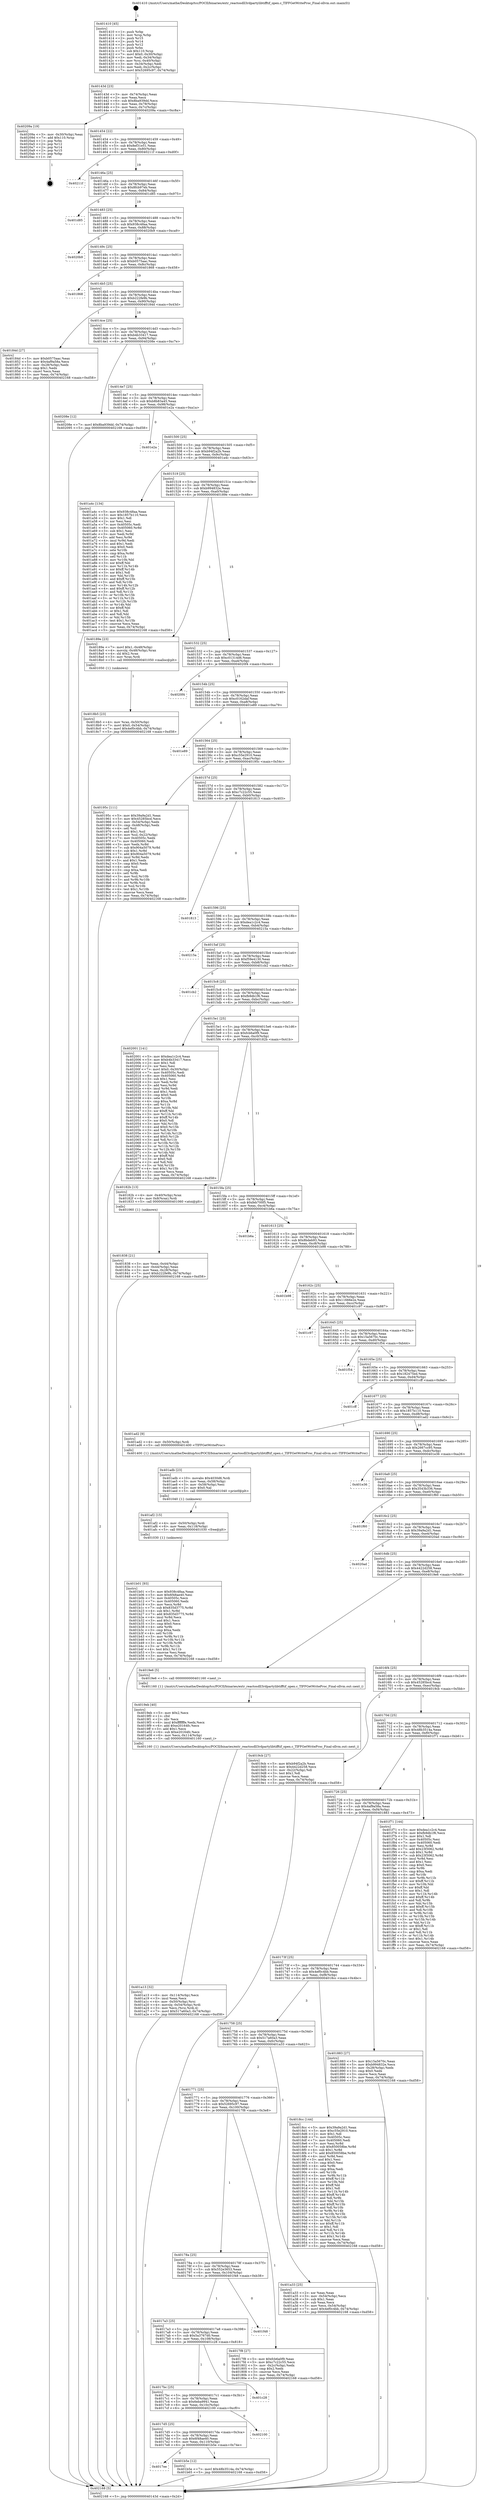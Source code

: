 digraph "0x401410" {
  label = "0x401410 (/mnt/c/Users/mathe/Desktop/tcc/POCII/binaries/extr_reactosdll3rdpartylibtifftif_open.c_TIFFGetWriteProc_Final-ollvm.out::main(0))"
  labelloc = "t"
  node[shape=record]

  Entry [label="",width=0.3,height=0.3,shape=circle,fillcolor=black,style=filled]
  "0x40143d" [label="{
     0x40143d [23]\l
     | [instrs]\l
     &nbsp;&nbsp;0x40143d \<+3\>: mov -0x74(%rbp),%eax\l
     &nbsp;&nbsp;0x401440 \<+2\>: mov %eax,%ecx\l
     &nbsp;&nbsp;0x401442 \<+6\>: sub $0x8ba939dd,%ecx\l
     &nbsp;&nbsp;0x401448 \<+3\>: mov %eax,-0x78(%rbp)\l
     &nbsp;&nbsp;0x40144b \<+3\>: mov %ecx,-0x7c(%rbp)\l
     &nbsp;&nbsp;0x40144e \<+6\>: je 000000000040209a \<main+0xc8a\>\l
  }"]
  "0x40209a" [label="{
     0x40209a [19]\l
     | [instrs]\l
     &nbsp;&nbsp;0x40209a \<+3\>: mov -0x30(%rbp),%eax\l
     &nbsp;&nbsp;0x40209d \<+7\>: add $0x110,%rsp\l
     &nbsp;&nbsp;0x4020a4 \<+1\>: pop %rbx\l
     &nbsp;&nbsp;0x4020a5 \<+2\>: pop %r12\l
     &nbsp;&nbsp;0x4020a7 \<+2\>: pop %r14\l
     &nbsp;&nbsp;0x4020a9 \<+2\>: pop %r15\l
     &nbsp;&nbsp;0x4020ab \<+1\>: pop %rbp\l
     &nbsp;&nbsp;0x4020ac \<+1\>: ret\l
  }"]
  "0x401454" [label="{
     0x401454 [22]\l
     | [instrs]\l
     &nbsp;&nbsp;0x401454 \<+5\>: jmp 0000000000401459 \<main+0x49\>\l
     &nbsp;&nbsp;0x401459 \<+3\>: mov -0x78(%rbp),%eax\l
     &nbsp;&nbsp;0x40145c \<+5\>: sub $0x8ef31e51,%eax\l
     &nbsp;&nbsp;0x401461 \<+3\>: mov %eax,-0x80(%rbp)\l
     &nbsp;&nbsp;0x401464 \<+6\>: je 000000000040211f \<main+0xd0f\>\l
  }"]
  Exit [label="",width=0.3,height=0.3,shape=circle,fillcolor=black,style=filled,peripheries=2]
  "0x40211f" [label="{
     0x40211f\l
  }", style=dashed]
  "0x40146a" [label="{
     0x40146a [25]\l
     | [instrs]\l
     &nbsp;&nbsp;0x40146a \<+5\>: jmp 000000000040146f \<main+0x5f\>\l
     &nbsp;&nbsp;0x40146f \<+3\>: mov -0x78(%rbp),%eax\l
     &nbsp;&nbsp;0x401472 \<+5\>: sub $0x8fcb97eb,%eax\l
     &nbsp;&nbsp;0x401477 \<+6\>: mov %eax,-0x84(%rbp)\l
     &nbsp;&nbsp;0x40147d \<+6\>: je 0000000000401d85 \<main+0x975\>\l
  }"]
  "0x4017ee" [label="{
     0x4017ee\l
  }", style=dashed]
  "0x401d85" [label="{
     0x401d85\l
  }", style=dashed]
  "0x401483" [label="{
     0x401483 [25]\l
     | [instrs]\l
     &nbsp;&nbsp;0x401483 \<+5\>: jmp 0000000000401488 \<main+0x78\>\l
     &nbsp;&nbsp;0x401488 \<+3\>: mov -0x78(%rbp),%eax\l
     &nbsp;&nbsp;0x40148b \<+5\>: sub $0x938c48aa,%eax\l
     &nbsp;&nbsp;0x401490 \<+6\>: mov %eax,-0x88(%rbp)\l
     &nbsp;&nbsp;0x401496 \<+6\>: je 00000000004020b9 \<main+0xca9\>\l
  }"]
  "0x401b5e" [label="{
     0x401b5e [12]\l
     | [instrs]\l
     &nbsp;&nbsp;0x401b5e \<+7\>: movl $0x48b3514a,-0x74(%rbp)\l
     &nbsp;&nbsp;0x401b65 \<+5\>: jmp 0000000000402168 \<main+0xd58\>\l
  }"]
  "0x4020b9" [label="{
     0x4020b9\l
  }", style=dashed]
  "0x40149c" [label="{
     0x40149c [25]\l
     | [instrs]\l
     &nbsp;&nbsp;0x40149c \<+5\>: jmp 00000000004014a1 \<main+0x91\>\l
     &nbsp;&nbsp;0x4014a1 \<+3\>: mov -0x78(%rbp),%eax\l
     &nbsp;&nbsp;0x4014a4 \<+5\>: sub $0xb0575aac,%eax\l
     &nbsp;&nbsp;0x4014a9 \<+6\>: mov %eax,-0x8c(%rbp)\l
     &nbsp;&nbsp;0x4014af \<+6\>: je 0000000000401868 \<main+0x458\>\l
  }"]
  "0x4017d5" [label="{
     0x4017d5 [25]\l
     | [instrs]\l
     &nbsp;&nbsp;0x4017d5 \<+5\>: jmp 00000000004017da \<main+0x3ca\>\l
     &nbsp;&nbsp;0x4017da \<+3\>: mov -0x78(%rbp),%eax\l
     &nbsp;&nbsp;0x4017dd \<+5\>: sub $0x6f48ae40,%eax\l
     &nbsp;&nbsp;0x4017e2 \<+6\>: mov %eax,-0x110(%rbp)\l
     &nbsp;&nbsp;0x4017e8 \<+6\>: je 0000000000401b5e \<main+0x74e\>\l
  }"]
  "0x401868" [label="{
     0x401868\l
  }", style=dashed]
  "0x4014b5" [label="{
     0x4014b5 [25]\l
     | [instrs]\l
     &nbsp;&nbsp;0x4014b5 \<+5\>: jmp 00000000004014ba \<main+0xaa\>\l
     &nbsp;&nbsp;0x4014ba \<+3\>: mov -0x78(%rbp),%eax\l
     &nbsp;&nbsp;0x4014bd \<+5\>: sub $0xb222fe9b,%eax\l
     &nbsp;&nbsp;0x4014c2 \<+6\>: mov %eax,-0x90(%rbp)\l
     &nbsp;&nbsp;0x4014c8 \<+6\>: je 000000000040184d \<main+0x43d\>\l
  }"]
  "0x402100" [label="{
     0x402100\l
  }", style=dashed]
  "0x40184d" [label="{
     0x40184d [27]\l
     | [instrs]\l
     &nbsp;&nbsp;0x40184d \<+5\>: mov $0xb0575aac,%eax\l
     &nbsp;&nbsp;0x401852 \<+5\>: mov $0x4af9a58a,%ecx\l
     &nbsp;&nbsp;0x401857 \<+3\>: mov -0x28(%rbp),%edx\l
     &nbsp;&nbsp;0x40185a \<+3\>: cmp $0x1,%edx\l
     &nbsp;&nbsp;0x40185d \<+3\>: cmovl %ecx,%eax\l
     &nbsp;&nbsp;0x401860 \<+3\>: mov %eax,-0x74(%rbp)\l
     &nbsp;&nbsp;0x401863 \<+5\>: jmp 0000000000402168 \<main+0xd58\>\l
  }"]
  "0x4014ce" [label="{
     0x4014ce [25]\l
     | [instrs]\l
     &nbsp;&nbsp;0x4014ce \<+5\>: jmp 00000000004014d3 \<main+0xc3\>\l
     &nbsp;&nbsp;0x4014d3 \<+3\>: mov -0x78(%rbp),%eax\l
     &nbsp;&nbsp;0x4014d6 \<+5\>: sub $0xb4b33417,%eax\l
     &nbsp;&nbsp;0x4014db \<+6\>: mov %eax,-0x94(%rbp)\l
     &nbsp;&nbsp;0x4014e1 \<+6\>: je 000000000040208e \<main+0xc7e\>\l
  }"]
  "0x4017bc" [label="{
     0x4017bc [25]\l
     | [instrs]\l
     &nbsp;&nbsp;0x4017bc \<+5\>: jmp 00000000004017c1 \<main+0x3b1\>\l
     &nbsp;&nbsp;0x4017c1 \<+3\>: mov -0x78(%rbp),%eax\l
     &nbsp;&nbsp;0x4017c4 \<+5\>: sub $0x6eba9941,%eax\l
     &nbsp;&nbsp;0x4017c9 \<+6\>: mov %eax,-0x10c(%rbp)\l
     &nbsp;&nbsp;0x4017cf \<+6\>: je 0000000000402100 \<main+0xcf0\>\l
  }"]
  "0x40208e" [label="{
     0x40208e [12]\l
     | [instrs]\l
     &nbsp;&nbsp;0x40208e \<+7\>: movl $0x8ba939dd,-0x74(%rbp)\l
     &nbsp;&nbsp;0x402095 \<+5\>: jmp 0000000000402168 \<main+0xd58\>\l
  }"]
  "0x4014e7" [label="{
     0x4014e7 [25]\l
     | [instrs]\l
     &nbsp;&nbsp;0x4014e7 \<+5\>: jmp 00000000004014ec \<main+0xdc\>\l
     &nbsp;&nbsp;0x4014ec \<+3\>: mov -0x78(%rbp),%eax\l
     &nbsp;&nbsp;0x4014ef \<+5\>: sub $0xb8b83a45,%eax\l
     &nbsp;&nbsp;0x4014f4 \<+6\>: mov %eax,-0x98(%rbp)\l
     &nbsp;&nbsp;0x4014fa \<+6\>: je 0000000000401e2a \<main+0xa1a\>\l
  }"]
  "0x401c28" [label="{
     0x401c28\l
  }", style=dashed]
  "0x401e2a" [label="{
     0x401e2a\l
  }", style=dashed]
  "0x401500" [label="{
     0x401500 [25]\l
     | [instrs]\l
     &nbsp;&nbsp;0x401500 \<+5\>: jmp 0000000000401505 \<main+0xf5\>\l
     &nbsp;&nbsp;0x401505 \<+3\>: mov -0x78(%rbp),%eax\l
     &nbsp;&nbsp;0x401508 \<+5\>: sub $0xb94f2a2b,%eax\l
     &nbsp;&nbsp;0x40150d \<+6\>: mov %eax,-0x9c(%rbp)\l
     &nbsp;&nbsp;0x401513 \<+6\>: je 0000000000401a4c \<main+0x63c\>\l
  }"]
  "0x4017a3" [label="{
     0x4017a3 [25]\l
     | [instrs]\l
     &nbsp;&nbsp;0x4017a3 \<+5\>: jmp 00000000004017a8 \<main+0x398\>\l
     &nbsp;&nbsp;0x4017a8 \<+3\>: mov -0x78(%rbp),%eax\l
     &nbsp;&nbsp;0x4017ab \<+5\>: sub $0x5a3767d0,%eax\l
     &nbsp;&nbsp;0x4017b0 \<+6\>: mov %eax,-0x108(%rbp)\l
     &nbsp;&nbsp;0x4017b6 \<+6\>: je 0000000000401c28 \<main+0x818\>\l
  }"]
  "0x401a4c" [label="{
     0x401a4c [134]\l
     | [instrs]\l
     &nbsp;&nbsp;0x401a4c \<+5\>: mov $0x938c48aa,%eax\l
     &nbsp;&nbsp;0x401a51 \<+5\>: mov $0x1857b110,%ecx\l
     &nbsp;&nbsp;0x401a56 \<+2\>: mov $0x1,%dl\l
     &nbsp;&nbsp;0x401a58 \<+2\>: xor %esi,%esi\l
     &nbsp;&nbsp;0x401a5a \<+7\>: mov 0x40505c,%edi\l
     &nbsp;&nbsp;0x401a61 \<+8\>: mov 0x405060,%r8d\l
     &nbsp;&nbsp;0x401a69 \<+3\>: sub $0x1,%esi\l
     &nbsp;&nbsp;0x401a6c \<+3\>: mov %edi,%r9d\l
     &nbsp;&nbsp;0x401a6f \<+3\>: add %esi,%r9d\l
     &nbsp;&nbsp;0x401a72 \<+4\>: imul %r9d,%edi\l
     &nbsp;&nbsp;0x401a76 \<+3\>: and $0x1,%edi\l
     &nbsp;&nbsp;0x401a79 \<+3\>: cmp $0x0,%edi\l
     &nbsp;&nbsp;0x401a7c \<+4\>: sete %r10b\l
     &nbsp;&nbsp;0x401a80 \<+4\>: cmp $0xa,%r8d\l
     &nbsp;&nbsp;0x401a84 \<+4\>: setl %r11b\l
     &nbsp;&nbsp;0x401a88 \<+3\>: mov %r10b,%bl\l
     &nbsp;&nbsp;0x401a8b \<+3\>: xor $0xff,%bl\l
     &nbsp;&nbsp;0x401a8e \<+3\>: mov %r11b,%r14b\l
     &nbsp;&nbsp;0x401a91 \<+4\>: xor $0xff,%r14b\l
     &nbsp;&nbsp;0x401a95 \<+3\>: xor $0x1,%dl\l
     &nbsp;&nbsp;0x401a98 \<+3\>: mov %bl,%r15b\l
     &nbsp;&nbsp;0x401a9b \<+4\>: and $0xff,%r15b\l
     &nbsp;&nbsp;0x401a9f \<+3\>: and %dl,%r10b\l
     &nbsp;&nbsp;0x401aa2 \<+3\>: mov %r14b,%r12b\l
     &nbsp;&nbsp;0x401aa5 \<+4\>: and $0xff,%r12b\l
     &nbsp;&nbsp;0x401aa9 \<+3\>: and %dl,%r11b\l
     &nbsp;&nbsp;0x401aac \<+3\>: or %r10b,%r15b\l
     &nbsp;&nbsp;0x401aaf \<+3\>: or %r11b,%r12b\l
     &nbsp;&nbsp;0x401ab2 \<+3\>: xor %r12b,%r15b\l
     &nbsp;&nbsp;0x401ab5 \<+3\>: or %r14b,%bl\l
     &nbsp;&nbsp;0x401ab8 \<+3\>: xor $0xff,%bl\l
     &nbsp;&nbsp;0x401abb \<+3\>: or $0x1,%dl\l
     &nbsp;&nbsp;0x401abe \<+2\>: and %dl,%bl\l
     &nbsp;&nbsp;0x401ac0 \<+3\>: or %bl,%r15b\l
     &nbsp;&nbsp;0x401ac3 \<+4\>: test $0x1,%r15b\l
     &nbsp;&nbsp;0x401ac7 \<+3\>: cmovne %ecx,%eax\l
     &nbsp;&nbsp;0x401aca \<+3\>: mov %eax,-0x74(%rbp)\l
     &nbsp;&nbsp;0x401acd \<+5\>: jmp 0000000000402168 \<main+0xd58\>\l
  }"]
  "0x401519" [label="{
     0x401519 [25]\l
     | [instrs]\l
     &nbsp;&nbsp;0x401519 \<+5\>: jmp 000000000040151e \<main+0x10e\>\l
     &nbsp;&nbsp;0x40151e \<+3\>: mov -0x78(%rbp),%eax\l
     &nbsp;&nbsp;0x401521 \<+5\>: sub $0xb994832e,%eax\l
     &nbsp;&nbsp;0x401526 \<+6\>: mov %eax,-0xa0(%rbp)\l
     &nbsp;&nbsp;0x40152c \<+6\>: je 000000000040189e \<main+0x48e\>\l
  }"]
  "0x401f48" [label="{
     0x401f48\l
  }", style=dashed]
  "0x40189e" [label="{
     0x40189e [23]\l
     | [instrs]\l
     &nbsp;&nbsp;0x40189e \<+7\>: movl $0x1,-0x48(%rbp)\l
     &nbsp;&nbsp;0x4018a5 \<+4\>: movslq -0x48(%rbp),%rax\l
     &nbsp;&nbsp;0x4018a9 \<+4\>: shl $0x2,%rax\l
     &nbsp;&nbsp;0x4018ad \<+3\>: mov %rax,%rdi\l
     &nbsp;&nbsp;0x4018b0 \<+5\>: call 0000000000401050 \<malloc@plt\>\l
     | [calls]\l
     &nbsp;&nbsp;0x401050 \{1\} (unknown)\l
  }"]
  "0x401532" [label="{
     0x401532 [25]\l
     | [instrs]\l
     &nbsp;&nbsp;0x401532 \<+5\>: jmp 0000000000401537 \<main+0x127\>\l
     &nbsp;&nbsp;0x401537 \<+3\>: mov -0x78(%rbp),%eax\l
     &nbsp;&nbsp;0x40153a \<+5\>: sub $0xc01314d6,%eax\l
     &nbsp;&nbsp;0x40153f \<+6\>: mov %eax,-0xa4(%rbp)\l
     &nbsp;&nbsp;0x401545 \<+6\>: je 00000000004020f4 \<main+0xce4\>\l
  }"]
  "0x401b01" [label="{
     0x401b01 [93]\l
     | [instrs]\l
     &nbsp;&nbsp;0x401b01 \<+5\>: mov $0x938c48aa,%eax\l
     &nbsp;&nbsp;0x401b06 \<+5\>: mov $0x6f48ae40,%esi\l
     &nbsp;&nbsp;0x401b0b \<+7\>: mov 0x40505c,%ecx\l
     &nbsp;&nbsp;0x401b12 \<+7\>: mov 0x405060,%edx\l
     &nbsp;&nbsp;0x401b19 \<+3\>: mov %ecx,%r8d\l
     &nbsp;&nbsp;0x401b1c \<+7\>: sub $0x835d3775,%r8d\l
     &nbsp;&nbsp;0x401b23 \<+4\>: sub $0x1,%r8d\l
     &nbsp;&nbsp;0x401b27 \<+7\>: add $0x835d3775,%r8d\l
     &nbsp;&nbsp;0x401b2e \<+4\>: imul %r8d,%ecx\l
     &nbsp;&nbsp;0x401b32 \<+3\>: and $0x1,%ecx\l
     &nbsp;&nbsp;0x401b35 \<+3\>: cmp $0x0,%ecx\l
     &nbsp;&nbsp;0x401b38 \<+4\>: sete %r9b\l
     &nbsp;&nbsp;0x401b3c \<+3\>: cmp $0xa,%edx\l
     &nbsp;&nbsp;0x401b3f \<+4\>: setl %r10b\l
     &nbsp;&nbsp;0x401b43 \<+3\>: mov %r9b,%r11b\l
     &nbsp;&nbsp;0x401b46 \<+3\>: and %r10b,%r11b\l
     &nbsp;&nbsp;0x401b49 \<+3\>: xor %r10b,%r9b\l
     &nbsp;&nbsp;0x401b4c \<+3\>: or %r9b,%r11b\l
     &nbsp;&nbsp;0x401b4f \<+4\>: test $0x1,%r11b\l
     &nbsp;&nbsp;0x401b53 \<+3\>: cmovne %esi,%eax\l
     &nbsp;&nbsp;0x401b56 \<+3\>: mov %eax,-0x74(%rbp)\l
     &nbsp;&nbsp;0x401b59 \<+5\>: jmp 0000000000402168 \<main+0xd58\>\l
  }"]
  "0x4020f4" [label="{
     0x4020f4\l
  }", style=dashed]
  "0x40154b" [label="{
     0x40154b [25]\l
     | [instrs]\l
     &nbsp;&nbsp;0x40154b \<+5\>: jmp 0000000000401550 \<main+0x140\>\l
     &nbsp;&nbsp;0x401550 \<+3\>: mov -0x78(%rbp),%eax\l
     &nbsp;&nbsp;0x401553 \<+5\>: sub $0xc0162daf,%eax\l
     &nbsp;&nbsp;0x401558 \<+6\>: mov %eax,-0xa8(%rbp)\l
     &nbsp;&nbsp;0x40155e \<+6\>: je 0000000000401e89 \<main+0xa79\>\l
  }"]
  "0x401af2" [label="{
     0x401af2 [15]\l
     | [instrs]\l
     &nbsp;&nbsp;0x401af2 \<+4\>: mov -0x50(%rbp),%rdi\l
     &nbsp;&nbsp;0x401af6 \<+6\>: mov %eax,-0x118(%rbp)\l
     &nbsp;&nbsp;0x401afc \<+5\>: call 0000000000401030 \<free@plt\>\l
     | [calls]\l
     &nbsp;&nbsp;0x401030 \{1\} (unknown)\l
  }"]
  "0x401e89" [label="{
     0x401e89\l
  }", style=dashed]
  "0x401564" [label="{
     0x401564 [25]\l
     | [instrs]\l
     &nbsp;&nbsp;0x401564 \<+5\>: jmp 0000000000401569 \<main+0x159\>\l
     &nbsp;&nbsp;0x401569 \<+3\>: mov -0x78(%rbp),%eax\l
     &nbsp;&nbsp;0x40156c \<+5\>: sub $0xc55e2910,%eax\l
     &nbsp;&nbsp;0x401571 \<+6\>: mov %eax,-0xac(%rbp)\l
     &nbsp;&nbsp;0x401577 \<+6\>: je 000000000040195c \<main+0x54c\>\l
  }"]
  "0x401adb" [label="{
     0x401adb [23]\l
     | [instrs]\l
     &nbsp;&nbsp;0x401adb \<+10\>: movabs $0x4030d6,%rdi\l
     &nbsp;&nbsp;0x401ae5 \<+3\>: mov %eax,-0x58(%rbp)\l
     &nbsp;&nbsp;0x401ae8 \<+3\>: mov -0x58(%rbp),%esi\l
     &nbsp;&nbsp;0x401aeb \<+2\>: mov $0x0,%al\l
     &nbsp;&nbsp;0x401aed \<+5\>: call 0000000000401040 \<printf@plt\>\l
     | [calls]\l
     &nbsp;&nbsp;0x401040 \{1\} (unknown)\l
  }"]
  "0x40195c" [label="{
     0x40195c [111]\l
     | [instrs]\l
     &nbsp;&nbsp;0x40195c \<+5\>: mov $0x39a9a2d1,%eax\l
     &nbsp;&nbsp;0x401961 \<+5\>: mov $0x45285bcd,%ecx\l
     &nbsp;&nbsp;0x401966 \<+3\>: mov -0x54(%rbp),%edx\l
     &nbsp;&nbsp;0x401969 \<+3\>: cmp -0x48(%rbp),%edx\l
     &nbsp;&nbsp;0x40196c \<+4\>: setl %sil\l
     &nbsp;&nbsp;0x401970 \<+4\>: and $0x1,%sil\l
     &nbsp;&nbsp;0x401974 \<+4\>: mov %sil,-0x22(%rbp)\l
     &nbsp;&nbsp;0x401978 \<+7\>: mov 0x40505c,%edx\l
     &nbsp;&nbsp;0x40197f \<+7\>: mov 0x405060,%edi\l
     &nbsp;&nbsp;0x401986 \<+3\>: mov %edx,%r8d\l
     &nbsp;&nbsp;0x401989 \<+7\>: sub $0x904a5079,%r8d\l
     &nbsp;&nbsp;0x401990 \<+4\>: sub $0x1,%r8d\l
     &nbsp;&nbsp;0x401994 \<+7\>: add $0x904a5079,%r8d\l
     &nbsp;&nbsp;0x40199b \<+4\>: imul %r8d,%edx\l
     &nbsp;&nbsp;0x40199f \<+3\>: and $0x1,%edx\l
     &nbsp;&nbsp;0x4019a2 \<+3\>: cmp $0x0,%edx\l
     &nbsp;&nbsp;0x4019a5 \<+4\>: sete %sil\l
     &nbsp;&nbsp;0x4019a9 \<+3\>: cmp $0xa,%edi\l
     &nbsp;&nbsp;0x4019ac \<+4\>: setl %r9b\l
     &nbsp;&nbsp;0x4019b0 \<+3\>: mov %sil,%r10b\l
     &nbsp;&nbsp;0x4019b3 \<+3\>: and %r9b,%r10b\l
     &nbsp;&nbsp;0x4019b6 \<+3\>: xor %r9b,%sil\l
     &nbsp;&nbsp;0x4019b9 \<+3\>: or %sil,%r10b\l
     &nbsp;&nbsp;0x4019bc \<+4\>: test $0x1,%r10b\l
     &nbsp;&nbsp;0x4019c0 \<+3\>: cmovne %ecx,%eax\l
     &nbsp;&nbsp;0x4019c3 \<+3\>: mov %eax,-0x74(%rbp)\l
     &nbsp;&nbsp;0x4019c6 \<+5\>: jmp 0000000000402168 \<main+0xd58\>\l
  }"]
  "0x40157d" [label="{
     0x40157d [25]\l
     | [instrs]\l
     &nbsp;&nbsp;0x40157d \<+5\>: jmp 0000000000401582 \<main+0x172\>\l
     &nbsp;&nbsp;0x401582 \<+3\>: mov -0x78(%rbp),%eax\l
     &nbsp;&nbsp;0x401585 \<+5\>: sub $0xc7c22c55,%eax\l
     &nbsp;&nbsp;0x40158a \<+6\>: mov %eax,-0xb0(%rbp)\l
     &nbsp;&nbsp;0x401590 \<+6\>: je 0000000000401813 \<main+0x403\>\l
  }"]
  "0x401a13" [label="{
     0x401a13 [32]\l
     | [instrs]\l
     &nbsp;&nbsp;0x401a13 \<+6\>: mov -0x114(%rbp),%ecx\l
     &nbsp;&nbsp;0x401a19 \<+3\>: imul %eax,%ecx\l
     &nbsp;&nbsp;0x401a1c \<+4\>: mov -0x50(%rbp),%rsi\l
     &nbsp;&nbsp;0x401a20 \<+4\>: movslq -0x54(%rbp),%rdi\l
     &nbsp;&nbsp;0x401a24 \<+3\>: mov %ecx,(%rsi,%rdi,4)\l
     &nbsp;&nbsp;0x401a27 \<+7\>: movl $0x517a60a3,-0x74(%rbp)\l
     &nbsp;&nbsp;0x401a2e \<+5\>: jmp 0000000000402168 \<main+0xd58\>\l
  }"]
  "0x401813" [label="{
     0x401813\l
  }", style=dashed]
  "0x401596" [label="{
     0x401596 [25]\l
     | [instrs]\l
     &nbsp;&nbsp;0x401596 \<+5\>: jmp 000000000040159b \<main+0x18b\>\l
     &nbsp;&nbsp;0x40159b \<+3\>: mov -0x78(%rbp),%eax\l
     &nbsp;&nbsp;0x40159e \<+5\>: sub $0xdea1c2c4,%eax\l
     &nbsp;&nbsp;0x4015a3 \<+6\>: mov %eax,-0xb4(%rbp)\l
     &nbsp;&nbsp;0x4015a9 \<+6\>: je 000000000040215a \<main+0xd4a\>\l
  }"]
  "0x4019eb" [label="{
     0x4019eb [40]\l
     | [instrs]\l
     &nbsp;&nbsp;0x4019eb \<+5\>: mov $0x2,%ecx\l
     &nbsp;&nbsp;0x4019f0 \<+1\>: cltd\l
     &nbsp;&nbsp;0x4019f1 \<+2\>: idiv %ecx\l
     &nbsp;&nbsp;0x4019f3 \<+6\>: imul $0xfffffffe,%edx,%ecx\l
     &nbsp;&nbsp;0x4019f9 \<+6\>: add $0xe20164fc,%ecx\l
     &nbsp;&nbsp;0x4019ff \<+3\>: add $0x1,%ecx\l
     &nbsp;&nbsp;0x401a02 \<+6\>: sub $0xe20164fc,%ecx\l
     &nbsp;&nbsp;0x401a08 \<+6\>: mov %ecx,-0x114(%rbp)\l
     &nbsp;&nbsp;0x401a0e \<+5\>: call 0000000000401160 \<next_i\>\l
     | [calls]\l
     &nbsp;&nbsp;0x401160 \{1\} (/mnt/c/Users/mathe/Desktop/tcc/POCII/binaries/extr_reactosdll3rdpartylibtifftif_open.c_TIFFGetWriteProc_Final-ollvm.out::next_i)\l
  }"]
  "0x40215a" [label="{
     0x40215a\l
  }", style=dashed]
  "0x4015af" [label="{
     0x4015af [25]\l
     | [instrs]\l
     &nbsp;&nbsp;0x4015af \<+5\>: jmp 00000000004015b4 \<main+0x1a4\>\l
     &nbsp;&nbsp;0x4015b4 \<+3\>: mov -0x78(%rbp),%eax\l
     &nbsp;&nbsp;0x4015b7 \<+5\>: sub $0xf59e4130,%eax\l
     &nbsp;&nbsp;0x4015bc \<+6\>: mov %eax,-0xb8(%rbp)\l
     &nbsp;&nbsp;0x4015c2 \<+6\>: je 0000000000401cb2 \<main+0x8a2\>\l
  }"]
  "0x4018b5" [label="{
     0x4018b5 [23]\l
     | [instrs]\l
     &nbsp;&nbsp;0x4018b5 \<+4\>: mov %rax,-0x50(%rbp)\l
     &nbsp;&nbsp;0x4018b9 \<+7\>: movl $0x0,-0x54(%rbp)\l
     &nbsp;&nbsp;0x4018c0 \<+7\>: movl $0x4ef0c4bb,-0x74(%rbp)\l
     &nbsp;&nbsp;0x4018c7 \<+5\>: jmp 0000000000402168 \<main+0xd58\>\l
  }"]
  "0x401cb2" [label="{
     0x401cb2\l
  }", style=dashed]
  "0x4015c8" [label="{
     0x4015c8 [25]\l
     | [instrs]\l
     &nbsp;&nbsp;0x4015c8 \<+5\>: jmp 00000000004015cd \<main+0x1bd\>\l
     &nbsp;&nbsp;0x4015cd \<+3\>: mov -0x78(%rbp),%eax\l
     &nbsp;&nbsp;0x4015d0 \<+5\>: sub $0xfb9db1f6,%eax\l
     &nbsp;&nbsp;0x4015d5 \<+6\>: mov %eax,-0xbc(%rbp)\l
     &nbsp;&nbsp;0x4015db \<+6\>: je 0000000000402001 \<main+0xbf1\>\l
  }"]
  "0x401838" [label="{
     0x401838 [21]\l
     | [instrs]\l
     &nbsp;&nbsp;0x401838 \<+3\>: mov %eax,-0x44(%rbp)\l
     &nbsp;&nbsp;0x40183b \<+3\>: mov -0x44(%rbp),%eax\l
     &nbsp;&nbsp;0x40183e \<+3\>: mov %eax,-0x28(%rbp)\l
     &nbsp;&nbsp;0x401841 \<+7\>: movl $0xb222fe9b,-0x74(%rbp)\l
     &nbsp;&nbsp;0x401848 \<+5\>: jmp 0000000000402168 \<main+0xd58\>\l
  }"]
  "0x402001" [label="{
     0x402001 [141]\l
     | [instrs]\l
     &nbsp;&nbsp;0x402001 \<+5\>: mov $0xdea1c2c4,%eax\l
     &nbsp;&nbsp;0x402006 \<+5\>: mov $0xb4b33417,%ecx\l
     &nbsp;&nbsp;0x40200b \<+2\>: mov $0x1,%dl\l
     &nbsp;&nbsp;0x40200d \<+2\>: xor %esi,%esi\l
     &nbsp;&nbsp;0x40200f \<+7\>: movl $0x0,-0x30(%rbp)\l
     &nbsp;&nbsp;0x402016 \<+7\>: mov 0x40505c,%edi\l
     &nbsp;&nbsp;0x40201d \<+8\>: mov 0x405060,%r8d\l
     &nbsp;&nbsp;0x402025 \<+3\>: sub $0x1,%esi\l
     &nbsp;&nbsp;0x402028 \<+3\>: mov %edi,%r9d\l
     &nbsp;&nbsp;0x40202b \<+3\>: add %esi,%r9d\l
     &nbsp;&nbsp;0x40202e \<+4\>: imul %r9d,%edi\l
     &nbsp;&nbsp;0x402032 \<+3\>: and $0x1,%edi\l
     &nbsp;&nbsp;0x402035 \<+3\>: cmp $0x0,%edi\l
     &nbsp;&nbsp;0x402038 \<+4\>: sete %r10b\l
     &nbsp;&nbsp;0x40203c \<+4\>: cmp $0xa,%r8d\l
     &nbsp;&nbsp;0x402040 \<+4\>: setl %r11b\l
     &nbsp;&nbsp;0x402044 \<+3\>: mov %r10b,%bl\l
     &nbsp;&nbsp;0x402047 \<+3\>: xor $0xff,%bl\l
     &nbsp;&nbsp;0x40204a \<+3\>: mov %r11b,%r14b\l
     &nbsp;&nbsp;0x40204d \<+4\>: xor $0xff,%r14b\l
     &nbsp;&nbsp;0x402051 \<+3\>: xor $0x0,%dl\l
     &nbsp;&nbsp;0x402054 \<+3\>: mov %bl,%r15b\l
     &nbsp;&nbsp;0x402057 \<+4\>: and $0x0,%r15b\l
     &nbsp;&nbsp;0x40205b \<+3\>: and %dl,%r10b\l
     &nbsp;&nbsp;0x40205e \<+3\>: mov %r14b,%r12b\l
     &nbsp;&nbsp;0x402061 \<+4\>: and $0x0,%r12b\l
     &nbsp;&nbsp;0x402065 \<+3\>: and %dl,%r11b\l
     &nbsp;&nbsp;0x402068 \<+3\>: or %r10b,%r15b\l
     &nbsp;&nbsp;0x40206b \<+3\>: or %r11b,%r12b\l
     &nbsp;&nbsp;0x40206e \<+3\>: xor %r12b,%r15b\l
     &nbsp;&nbsp;0x402071 \<+3\>: or %r14b,%bl\l
     &nbsp;&nbsp;0x402074 \<+3\>: xor $0xff,%bl\l
     &nbsp;&nbsp;0x402077 \<+3\>: or $0x0,%dl\l
     &nbsp;&nbsp;0x40207a \<+2\>: and %dl,%bl\l
     &nbsp;&nbsp;0x40207c \<+3\>: or %bl,%r15b\l
     &nbsp;&nbsp;0x40207f \<+4\>: test $0x1,%r15b\l
     &nbsp;&nbsp;0x402083 \<+3\>: cmovne %ecx,%eax\l
     &nbsp;&nbsp;0x402086 \<+3\>: mov %eax,-0x74(%rbp)\l
     &nbsp;&nbsp;0x402089 \<+5\>: jmp 0000000000402168 \<main+0xd58\>\l
  }"]
  "0x4015e1" [label="{
     0x4015e1 [25]\l
     | [instrs]\l
     &nbsp;&nbsp;0x4015e1 \<+5\>: jmp 00000000004015e6 \<main+0x1d6\>\l
     &nbsp;&nbsp;0x4015e6 \<+3\>: mov -0x78(%rbp),%eax\l
     &nbsp;&nbsp;0x4015e9 \<+5\>: sub $0xfcb6a0f9,%eax\l
     &nbsp;&nbsp;0x4015ee \<+6\>: mov %eax,-0xc0(%rbp)\l
     &nbsp;&nbsp;0x4015f4 \<+6\>: je 000000000040182b \<main+0x41b\>\l
  }"]
  "0x401410" [label="{
     0x401410 [45]\l
     | [instrs]\l
     &nbsp;&nbsp;0x401410 \<+1\>: push %rbp\l
     &nbsp;&nbsp;0x401411 \<+3\>: mov %rsp,%rbp\l
     &nbsp;&nbsp;0x401414 \<+2\>: push %r15\l
     &nbsp;&nbsp;0x401416 \<+2\>: push %r14\l
     &nbsp;&nbsp;0x401418 \<+2\>: push %r12\l
     &nbsp;&nbsp;0x40141a \<+1\>: push %rbx\l
     &nbsp;&nbsp;0x40141b \<+7\>: sub $0x110,%rsp\l
     &nbsp;&nbsp;0x401422 \<+7\>: movl $0x0,-0x30(%rbp)\l
     &nbsp;&nbsp;0x401429 \<+3\>: mov %edi,-0x34(%rbp)\l
     &nbsp;&nbsp;0x40142c \<+4\>: mov %rsi,-0x40(%rbp)\l
     &nbsp;&nbsp;0x401430 \<+3\>: mov -0x34(%rbp),%edi\l
     &nbsp;&nbsp;0x401433 \<+3\>: mov %edi,-0x2c(%rbp)\l
     &nbsp;&nbsp;0x401436 \<+7\>: movl $0x52695c97,-0x74(%rbp)\l
  }"]
  "0x40182b" [label="{
     0x40182b [13]\l
     | [instrs]\l
     &nbsp;&nbsp;0x40182b \<+4\>: mov -0x40(%rbp),%rax\l
     &nbsp;&nbsp;0x40182f \<+4\>: mov 0x8(%rax),%rdi\l
     &nbsp;&nbsp;0x401833 \<+5\>: call 0000000000401060 \<atoi@plt\>\l
     | [calls]\l
     &nbsp;&nbsp;0x401060 \{1\} (unknown)\l
  }"]
  "0x4015fa" [label="{
     0x4015fa [25]\l
     | [instrs]\l
     &nbsp;&nbsp;0x4015fa \<+5\>: jmp 00000000004015ff \<main+0x1ef\>\l
     &nbsp;&nbsp;0x4015ff \<+3\>: mov -0x78(%rbp),%eax\l
     &nbsp;&nbsp;0x401602 \<+5\>: sub $0xfeb700f5,%eax\l
     &nbsp;&nbsp;0x401607 \<+6\>: mov %eax,-0xc4(%rbp)\l
     &nbsp;&nbsp;0x40160d \<+6\>: je 0000000000401b6a \<main+0x75a\>\l
  }"]
  "0x402168" [label="{
     0x402168 [5]\l
     | [instrs]\l
     &nbsp;&nbsp;0x402168 \<+5\>: jmp 000000000040143d \<main+0x2d\>\l
  }"]
  "0x401b6a" [label="{
     0x401b6a\l
  }", style=dashed]
  "0x401613" [label="{
     0x401613 [25]\l
     | [instrs]\l
     &nbsp;&nbsp;0x401613 \<+5\>: jmp 0000000000401618 \<main+0x208\>\l
     &nbsp;&nbsp;0x401618 \<+3\>: mov -0x78(%rbp),%eax\l
     &nbsp;&nbsp;0x40161b \<+5\>: sub $0x8bdeb93,%eax\l
     &nbsp;&nbsp;0x401620 \<+6\>: mov %eax,-0xc8(%rbp)\l
     &nbsp;&nbsp;0x401626 \<+6\>: je 0000000000401b98 \<main+0x788\>\l
  }"]
  "0x40178a" [label="{
     0x40178a [25]\l
     | [instrs]\l
     &nbsp;&nbsp;0x40178a \<+5\>: jmp 000000000040178f \<main+0x37f\>\l
     &nbsp;&nbsp;0x40178f \<+3\>: mov -0x78(%rbp),%eax\l
     &nbsp;&nbsp;0x401792 \<+5\>: sub $0x552e3653,%eax\l
     &nbsp;&nbsp;0x401797 \<+6\>: mov %eax,-0x104(%rbp)\l
     &nbsp;&nbsp;0x40179d \<+6\>: je 0000000000401f48 \<main+0xb38\>\l
  }"]
  "0x401b98" [label="{
     0x401b98\l
  }", style=dashed]
  "0x40162c" [label="{
     0x40162c [25]\l
     | [instrs]\l
     &nbsp;&nbsp;0x40162c \<+5\>: jmp 0000000000401631 \<main+0x221\>\l
     &nbsp;&nbsp;0x401631 \<+3\>: mov -0x78(%rbp),%eax\l
     &nbsp;&nbsp;0x401634 \<+5\>: sub $0x11666e2e,%eax\l
     &nbsp;&nbsp;0x401639 \<+6\>: mov %eax,-0xcc(%rbp)\l
     &nbsp;&nbsp;0x40163f \<+6\>: je 0000000000401c97 \<main+0x887\>\l
  }"]
  "0x4017f8" [label="{
     0x4017f8 [27]\l
     | [instrs]\l
     &nbsp;&nbsp;0x4017f8 \<+5\>: mov $0xfcb6a0f9,%eax\l
     &nbsp;&nbsp;0x4017fd \<+5\>: mov $0xc7c22c55,%ecx\l
     &nbsp;&nbsp;0x401802 \<+3\>: mov -0x2c(%rbp),%edx\l
     &nbsp;&nbsp;0x401805 \<+3\>: cmp $0x2,%edx\l
     &nbsp;&nbsp;0x401808 \<+3\>: cmovne %ecx,%eax\l
     &nbsp;&nbsp;0x40180b \<+3\>: mov %eax,-0x74(%rbp)\l
     &nbsp;&nbsp;0x40180e \<+5\>: jmp 0000000000402168 \<main+0xd58\>\l
  }"]
  "0x401c97" [label="{
     0x401c97\l
  }", style=dashed]
  "0x401645" [label="{
     0x401645 [25]\l
     | [instrs]\l
     &nbsp;&nbsp;0x401645 \<+5\>: jmp 000000000040164a \<main+0x23a\>\l
     &nbsp;&nbsp;0x40164a \<+3\>: mov -0x78(%rbp),%eax\l
     &nbsp;&nbsp;0x40164d \<+5\>: sub $0x15a5670c,%eax\l
     &nbsp;&nbsp;0x401652 \<+6\>: mov %eax,-0xd0(%rbp)\l
     &nbsp;&nbsp;0x401658 \<+6\>: je 0000000000401f54 \<main+0xb44\>\l
  }"]
  "0x401771" [label="{
     0x401771 [25]\l
     | [instrs]\l
     &nbsp;&nbsp;0x401771 \<+5\>: jmp 0000000000401776 \<main+0x366\>\l
     &nbsp;&nbsp;0x401776 \<+3\>: mov -0x78(%rbp),%eax\l
     &nbsp;&nbsp;0x401779 \<+5\>: sub $0x52695c97,%eax\l
     &nbsp;&nbsp;0x40177e \<+6\>: mov %eax,-0x100(%rbp)\l
     &nbsp;&nbsp;0x401784 \<+6\>: je 00000000004017f8 \<main+0x3e8\>\l
  }"]
  "0x401f54" [label="{
     0x401f54\l
  }", style=dashed]
  "0x40165e" [label="{
     0x40165e [25]\l
     | [instrs]\l
     &nbsp;&nbsp;0x40165e \<+5\>: jmp 0000000000401663 \<main+0x253\>\l
     &nbsp;&nbsp;0x401663 \<+3\>: mov -0x78(%rbp),%eax\l
     &nbsp;&nbsp;0x401666 \<+5\>: sub $0x182475ed,%eax\l
     &nbsp;&nbsp;0x40166b \<+6\>: mov %eax,-0xd4(%rbp)\l
     &nbsp;&nbsp;0x401671 \<+6\>: je 0000000000401cff \<main+0x8ef\>\l
  }"]
  "0x401a33" [label="{
     0x401a33 [25]\l
     | [instrs]\l
     &nbsp;&nbsp;0x401a33 \<+2\>: xor %eax,%eax\l
     &nbsp;&nbsp;0x401a35 \<+3\>: mov -0x54(%rbp),%ecx\l
     &nbsp;&nbsp;0x401a38 \<+3\>: sub $0x1,%eax\l
     &nbsp;&nbsp;0x401a3b \<+2\>: sub %eax,%ecx\l
     &nbsp;&nbsp;0x401a3d \<+3\>: mov %ecx,-0x54(%rbp)\l
     &nbsp;&nbsp;0x401a40 \<+7\>: movl $0x4ef0c4bb,-0x74(%rbp)\l
     &nbsp;&nbsp;0x401a47 \<+5\>: jmp 0000000000402168 \<main+0xd58\>\l
  }"]
  "0x401cff" [label="{
     0x401cff\l
  }", style=dashed]
  "0x401677" [label="{
     0x401677 [25]\l
     | [instrs]\l
     &nbsp;&nbsp;0x401677 \<+5\>: jmp 000000000040167c \<main+0x26c\>\l
     &nbsp;&nbsp;0x40167c \<+3\>: mov -0x78(%rbp),%eax\l
     &nbsp;&nbsp;0x40167f \<+5\>: sub $0x1857b110,%eax\l
     &nbsp;&nbsp;0x401684 \<+6\>: mov %eax,-0xd8(%rbp)\l
     &nbsp;&nbsp;0x40168a \<+6\>: je 0000000000401ad2 \<main+0x6c2\>\l
  }"]
  "0x401758" [label="{
     0x401758 [25]\l
     | [instrs]\l
     &nbsp;&nbsp;0x401758 \<+5\>: jmp 000000000040175d \<main+0x34d\>\l
     &nbsp;&nbsp;0x40175d \<+3\>: mov -0x78(%rbp),%eax\l
     &nbsp;&nbsp;0x401760 \<+5\>: sub $0x517a60a3,%eax\l
     &nbsp;&nbsp;0x401765 \<+6\>: mov %eax,-0xfc(%rbp)\l
     &nbsp;&nbsp;0x40176b \<+6\>: je 0000000000401a33 \<main+0x623\>\l
  }"]
  "0x401ad2" [label="{
     0x401ad2 [9]\l
     | [instrs]\l
     &nbsp;&nbsp;0x401ad2 \<+4\>: mov -0x50(%rbp),%rdi\l
     &nbsp;&nbsp;0x401ad6 \<+5\>: call 0000000000401400 \<TIFFGetWriteProc\>\l
     | [calls]\l
     &nbsp;&nbsp;0x401400 \{1\} (/mnt/c/Users/mathe/Desktop/tcc/POCII/binaries/extr_reactosdll3rdpartylibtifftif_open.c_TIFFGetWriteProc_Final-ollvm.out::TIFFGetWriteProc)\l
  }"]
  "0x401690" [label="{
     0x401690 [25]\l
     | [instrs]\l
     &nbsp;&nbsp;0x401690 \<+5\>: jmp 0000000000401695 \<main+0x285\>\l
     &nbsp;&nbsp;0x401695 \<+3\>: mov -0x78(%rbp),%eax\l
     &nbsp;&nbsp;0x401698 \<+5\>: sub $0x2667cc95,%eax\l
     &nbsp;&nbsp;0x40169d \<+6\>: mov %eax,-0xdc(%rbp)\l
     &nbsp;&nbsp;0x4016a3 \<+6\>: je 0000000000401e36 \<main+0xa26\>\l
  }"]
  "0x4018cc" [label="{
     0x4018cc [144]\l
     | [instrs]\l
     &nbsp;&nbsp;0x4018cc \<+5\>: mov $0x39a9a2d1,%eax\l
     &nbsp;&nbsp;0x4018d1 \<+5\>: mov $0xc55e2910,%ecx\l
     &nbsp;&nbsp;0x4018d6 \<+2\>: mov $0x1,%dl\l
     &nbsp;&nbsp;0x4018d8 \<+7\>: mov 0x40505c,%esi\l
     &nbsp;&nbsp;0x4018df \<+7\>: mov 0x405060,%edi\l
     &nbsp;&nbsp;0x4018e6 \<+3\>: mov %esi,%r8d\l
     &nbsp;&nbsp;0x4018e9 \<+7\>: sub $0x850058be,%r8d\l
     &nbsp;&nbsp;0x4018f0 \<+4\>: sub $0x1,%r8d\l
     &nbsp;&nbsp;0x4018f4 \<+7\>: add $0x850058be,%r8d\l
     &nbsp;&nbsp;0x4018fb \<+4\>: imul %r8d,%esi\l
     &nbsp;&nbsp;0x4018ff \<+3\>: and $0x1,%esi\l
     &nbsp;&nbsp;0x401902 \<+3\>: cmp $0x0,%esi\l
     &nbsp;&nbsp;0x401905 \<+4\>: sete %r9b\l
     &nbsp;&nbsp;0x401909 \<+3\>: cmp $0xa,%edi\l
     &nbsp;&nbsp;0x40190c \<+4\>: setl %r10b\l
     &nbsp;&nbsp;0x401910 \<+3\>: mov %r9b,%r11b\l
     &nbsp;&nbsp;0x401913 \<+4\>: xor $0xff,%r11b\l
     &nbsp;&nbsp;0x401917 \<+3\>: mov %r10b,%bl\l
     &nbsp;&nbsp;0x40191a \<+3\>: xor $0xff,%bl\l
     &nbsp;&nbsp;0x40191d \<+3\>: xor $0x1,%dl\l
     &nbsp;&nbsp;0x401920 \<+3\>: mov %r11b,%r14b\l
     &nbsp;&nbsp;0x401923 \<+4\>: and $0xff,%r14b\l
     &nbsp;&nbsp;0x401927 \<+3\>: and %dl,%r9b\l
     &nbsp;&nbsp;0x40192a \<+3\>: mov %bl,%r15b\l
     &nbsp;&nbsp;0x40192d \<+4\>: and $0xff,%r15b\l
     &nbsp;&nbsp;0x401931 \<+3\>: and %dl,%r10b\l
     &nbsp;&nbsp;0x401934 \<+3\>: or %r9b,%r14b\l
     &nbsp;&nbsp;0x401937 \<+3\>: or %r10b,%r15b\l
     &nbsp;&nbsp;0x40193a \<+3\>: xor %r15b,%r14b\l
     &nbsp;&nbsp;0x40193d \<+3\>: or %bl,%r11b\l
     &nbsp;&nbsp;0x401940 \<+4\>: xor $0xff,%r11b\l
     &nbsp;&nbsp;0x401944 \<+3\>: or $0x1,%dl\l
     &nbsp;&nbsp;0x401947 \<+3\>: and %dl,%r11b\l
     &nbsp;&nbsp;0x40194a \<+3\>: or %r11b,%r14b\l
     &nbsp;&nbsp;0x40194d \<+4\>: test $0x1,%r14b\l
     &nbsp;&nbsp;0x401951 \<+3\>: cmovne %ecx,%eax\l
     &nbsp;&nbsp;0x401954 \<+3\>: mov %eax,-0x74(%rbp)\l
     &nbsp;&nbsp;0x401957 \<+5\>: jmp 0000000000402168 \<main+0xd58\>\l
  }"]
  "0x401e36" [label="{
     0x401e36\l
  }", style=dashed]
  "0x4016a9" [label="{
     0x4016a9 [25]\l
     | [instrs]\l
     &nbsp;&nbsp;0x4016a9 \<+5\>: jmp 00000000004016ae \<main+0x29e\>\l
     &nbsp;&nbsp;0x4016ae \<+3\>: mov -0x78(%rbp),%eax\l
     &nbsp;&nbsp;0x4016b1 \<+5\>: sub $0x3543b336,%eax\l
     &nbsp;&nbsp;0x4016b6 \<+6\>: mov %eax,-0xe0(%rbp)\l
     &nbsp;&nbsp;0x4016bc \<+6\>: je 0000000000401f60 \<main+0xb50\>\l
  }"]
  "0x40173f" [label="{
     0x40173f [25]\l
     | [instrs]\l
     &nbsp;&nbsp;0x40173f \<+5\>: jmp 0000000000401744 \<main+0x334\>\l
     &nbsp;&nbsp;0x401744 \<+3\>: mov -0x78(%rbp),%eax\l
     &nbsp;&nbsp;0x401747 \<+5\>: sub $0x4ef0c4bb,%eax\l
     &nbsp;&nbsp;0x40174c \<+6\>: mov %eax,-0xf8(%rbp)\l
     &nbsp;&nbsp;0x401752 \<+6\>: je 00000000004018cc \<main+0x4bc\>\l
  }"]
  "0x401f60" [label="{
     0x401f60\l
  }", style=dashed]
  "0x4016c2" [label="{
     0x4016c2 [25]\l
     | [instrs]\l
     &nbsp;&nbsp;0x4016c2 \<+5\>: jmp 00000000004016c7 \<main+0x2b7\>\l
     &nbsp;&nbsp;0x4016c7 \<+3\>: mov -0x78(%rbp),%eax\l
     &nbsp;&nbsp;0x4016ca \<+5\>: sub $0x39a9a2d1,%eax\l
     &nbsp;&nbsp;0x4016cf \<+6\>: mov %eax,-0xe4(%rbp)\l
     &nbsp;&nbsp;0x4016d5 \<+6\>: je 00000000004020ad \<main+0xc9d\>\l
  }"]
  "0x401883" [label="{
     0x401883 [27]\l
     | [instrs]\l
     &nbsp;&nbsp;0x401883 \<+5\>: mov $0x15a5670c,%eax\l
     &nbsp;&nbsp;0x401888 \<+5\>: mov $0xb994832e,%ecx\l
     &nbsp;&nbsp;0x40188d \<+3\>: mov -0x28(%rbp),%edx\l
     &nbsp;&nbsp;0x401890 \<+3\>: cmp $0x0,%edx\l
     &nbsp;&nbsp;0x401893 \<+3\>: cmove %ecx,%eax\l
     &nbsp;&nbsp;0x401896 \<+3\>: mov %eax,-0x74(%rbp)\l
     &nbsp;&nbsp;0x401899 \<+5\>: jmp 0000000000402168 \<main+0xd58\>\l
  }"]
  "0x4020ad" [label="{
     0x4020ad\l
  }", style=dashed]
  "0x4016db" [label="{
     0x4016db [25]\l
     | [instrs]\l
     &nbsp;&nbsp;0x4016db \<+5\>: jmp 00000000004016e0 \<main+0x2d0\>\l
     &nbsp;&nbsp;0x4016e0 \<+3\>: mov -0x78(%rbp),%eax\l
     &nbsp;&nbsp;0x4016e3 \<+5\>: sub $0x4422d258,%eax\l
     &nbsp;&nbsp;0x4016e8 \<+6\>: mov %eax,-0xe8(%rbp)\l
     &nbsp;&nbsp;0x4016ee \<+6\>: je 00000000004019e6 \<main+0x5d6\>\l
  }"]
  "0x401726" [label="{
     0x401726 [25]\l
     | [instrs]\l
     &nbsp;&nbsp;0x401726 \<+5\>: jmp 000000000040172b \<main+0x31b\>\l
     &nbsp;&nbsp;0x40172b \<+3\>: mov -0x78(%rbp),%eax\l
     &nbsp;&nbsp;0x40172e \<+5\>: sub $0x4af9a58a,%eax\l
     &nbsp;&nbsp;0x401733 \<+6\>: mov %eax,-0xf4(%rbp)\l
     &nbsp;&nbsp;0x401739 \<+6\>: je 0000000000401883 \<main+0x473\>\l
  }"]
  "0x4019e6" [label="{
     0x4019e6 [5]\l
     | [instrs]\l
     &nbsp;&nbsp;0x4019e6 \<+5\>: call 0000000000401160 \<next_i\>\l
     | [calls]\l
     &nbsp;&nbsp;0x401160 \{1\} (/mnt/c/Users/mathe/Desktop/tcc/POCII/binaries/extr_reactosdll3rdpartylibtifftif_open.c_TIFFGetWriteProc_Final-ollvm.out::next_i)\l
  }"]
  "0x4016f4" [label="{
     0x4016f4 [25]\l
     | [instrs]\l
     &nbsp;&nbsp;0x4016f4 \<+5\>: jmp 00000000004016f9 \<main+0x2e9\>\l
     &nbsp;&nbsp;0x4016f9 \<+3\>: mov -0x78(%rbp),%eax\l
     &nbsp;&nbsp;0x4016fc \<+5\>: sub $0x45285bcd,%eax\l
     &nbsp;&nbsp;0x401701 \<+6\>: mov %eax,-0xec(%rbp)\l
     &nbsp;&nbsp;0x401707 \<+6\>: je 00000000004019cb \<main+0x5bb\>\l
  }"]
  "0x401f71" [label="{
     0x401f71 [144]\l
     | [instrs]\l
     &nbsp;&nbsp;0x401f71 \<+5\>: mov $0xdea1c2c4,%eax\l
     &nbsp;&nbsp;0x401f76 \<+5\>: mov $0xfb9db1f6,%ecx\l
     &nbsp;&nbsp;0x401f7b \<+2\>: mov $0x1,%dl\l
     &nbsp;&nbsp;0x401f7d \<+7\>: mov 0x40505c,%esi\l
     &nbsp;&nbsp;0x401f84 \<+7\>: mov 0x405060,%edi\l
     &nbsp;&nbsp;0x401f8b \<+3\>: mov %esi,%r8d\l
     &nbsp;&nbsp;0x401f8e \<+7\>: add $0x23f3062,%r8d\l
     &nbsp;&nbsp;0x401f95 \<+4\>: sub $0x1,%r8d\l
     &nbsp;&nbsp;0x401f99 \<+7\>: sub $0x23f3062,%r8d\l
     &nbsp;&nbsp;0x401fa0 \<+4\>: imul %r8d,%esi\l
     &nbsp;&nbsp;0x401fa4 \<+3\>: and $0x1,%esi\l
     &nbsp;&nbsp;0x401fa7 \<+3\>: cmp $0x0,%esi\l
     &nbsp;&nbsp;0x401faa \<+4\>: sete %r9b\l
     &nbsp;&nbsp;0x401fae \<+3\>: cmp $0xa,%edi\l
     &nbsp;&nbsp;0x401fb1 \<+4\>: setl %r10b\l
     &nbsp;&nbsp;0x401fb5 \<+3\>: mov %r9b,%r11b\l
     &nbsp;&nbsp;0x401fb8 \<+4\>: xor $0xff,%r11b\l
     &nbsp;&nbsp;0x401fbc \<+3\>: mov %r10b,%bl\l
     &nbsp;&nbsp;0x401fbf \<+3\>: xor $0xff,%bl\l
     &nbsp;&nbsp;0x401fc2 \<+3\>: xor $0x1,%dl\l
     &nbsp;&nbsp;0x401fc5 \<+3\>: mov %r11b,%r14b\l
     &nbsp;&nbsp;0x401fc8 \<+4\>: and $0xff,%r14b\l
     &nbsp;&nbsp;0x401fcc \<+3\>: and %dl,%r9b\l
     &nbsp;&nbsp;0x401fcf \<+3\>: mov %bl,%r15b\l
     &nbsp;&nbsp;0x401fd2 \<+4\>: and $0xff,%r15b\l
     &nbsp;&nbsp;0x401fd6 \<+3\>: and %dl,%r10b\l
     &nbsp;&nbsp;0x401fd9 \<+3\>: or %r9b,%r14b\l
     &nbsp;&nbsp;0x401fdc \<+3\>: or %r10b,%r15b\l
     &nbsp;&nbsp;0x401fdf \<+3\>: xor %r15b,%r14b\l
     &nbsp;&nbsp;0x401fe2 \<+3\>: or %bl,%r11b\l
     &nbsp;&nbsp;0x401fe5 \<+4\>: xor $0xff,%r11b\l
     &nbsp;&nbsp;0x401fe9 \<+3\>: or $0x1,%dl\l
     &nbsp;&nbsp;0x401fec \<+3\>: and %dl,%r11b\l
     &nbsp;&nbsp;0x401fef \<+3\>: or %r11b,%r14b\l
     &nbsp;&nbsp;0x401ff2 \<+4\>: test $0x1,%r14b\l
     &nbsp;&nbsp;0x401ff6 \<+3\>: cmovne %ecx,%eax\l
     &nbsp;&nbsp;0x401ff9 \<+3\>: mov %eax,-0x74(%rbp)\l
     &nbsp;&nbsp;0x401ffc \<+5\>: jmp 0000000000402168 \<main+0xd58\>\l
  }"]
  "0x4019cb" [label="{
     0x4019cb [27]\l
     | [instrs]\l
     &nbsp;&nbsp;0x4019cb \<+5\>: mov $0xb94f2a2b,%eax\l
     &nbsp;&nbsp;0x4019d0 \<+5\>: mov $0x4422d258,%ecx\l
     &nbsp;&nbsp;0x4019d5 \<+3\>: mov -0x22(%rbp),%dl\l
     &nbsp;&nbsp;0x4019d8 \<+3\>: test $0x1,%dl\l
     &nbsp;&nbsp;0x4019db \<+3\>: cmovne %ecx,%eax\l
     &nbsp;&nbsp;0x4019de \<+3\>: mov %eax,-0x74(%rbp)\l
     &nbsp;&nbsp;0x4019e1 \<+5\>: jmp 0000000000402168 \<main+0xd58\>\l
  }"]
  "0x40170d" [label="{
     0x40170d [25]\l
     | [instrs]\l
     &nbsp;&nbsp;0x40170d \<+5\>: jmp 0000000000401712 \<main+0x302\>\l
     &nbsp;&nbsp;0x401712 \<+3\>: mov -0x78(%rbp),%eax\l
     &nbsp;&nbsp;0x401715 \<+5\>: sub $0x48b3514a,%eax\l
     &nbsp;&nbsp;0x40171a \<+6\>: mov %eax,-0xf0(%rbp)\l
     &nbsp;&nbsp;0x401720 \<+6\>: je 0000000000401f71 \<main+0xb61\>\l
  }"]
  Entry -> "0x401410" [label=" 1"]
  "0x40143d" -> "0x40209a" [label=" 1"]
  "0x40143d" -> "0x401454" [label=" 19"]
  "0x40209a" -> Exit [label=" 1"]
  "0x401454" -> "0x40211f" [label=" 0"]
  "0x401454" -> "0x40146a" [label=" 19"]
  "0x40208e" -> "0x402168" [label=" 1"]
  "0x40146a" -> "0x401d85" [label=" 0"]
  "0x40146a" -> "0x401483" [label=" 19"]
  "0x402001" -> "0x402168" [label=" 1"]
  "0x401483" -> "0x4020b9" [label=" 0"]
  "0x401483" -> "0x40149c" [label=" 19"]
  "0x401f71" -> "0x402168" [label=" 1"]
  "0x40149c" -> "0x401868" [label=" 0"]
  "0x40149c" -> "0x4014b5" [label=" 19"]
  "0x4017d5" -> "0x4017ee" [label=" 0"]
  "0x4014b5" -> "0x40184d" [label=" 1"]
  "0x4014b5" -> "0x4014ce" [label=" 18"]
  "0x4017d5" -> "0x401b5e" [label=" 1"]
  "0x4014ce" -> "0x40208e" [label=" 1"]
  "0x4014ce" -> "0x4014e7" [label=" 17"]
  "0x4017bc" -> "0x4017d5" [label=" 1"]
  "0x4014e7" -> "0x401e2a" [label=" 0"]
  "0x4014e7" -> "0x401500" [label=" 17"]
  "0x4017bc" -> "0x402100" [label=" 0"]
  "0x401500" -> "0x401a4c" [label=" 1"]
  "0x401500" -> "0x401519" [label=" 16"]
  "0x4017a3" -> "0x4017bc" [label=" 1"]
  "0x401519" -> "0x40189e" [label=" 1"]
  "0x401519" -> "0x401532" [label=" 15"]
  "0x4017a3" -> "0x401c28" [label=" 0"]
  "0x401532" -> "0x4020f4" [label=" 0"]
  "0x401532" -> "0x40154b" [label=" 15"]
  "0x40178a" -> "0x4017a3" [label=" 1"]
  "0x40154b" -> "0x401e89" [label=" 0"]
  "0x40154b" -> "0x401564" [label=" 15"]
  "0x40178a" -> "0x401f48" [label=" 0"]
  "0x401564" -> "0x40195c" [label=" 2"]
  "0x401564" -> "0x40157d" [label=" 13"]
  "0x401b5e" -> "0x402168" [label=" 1"]
  "0x40157d" -> "0x401813" [label=" 0"]
  "0x40157d" -> "0x401596" [label=" 13"]
  "0x401b01" -> "0x402168" [label=" 1"]
  "0x401596" -> "0x40215a" [label=" 0"]
  "0x401596" -> "0x4015af" [label=" 13"]
  "0x401af2" -> "0x401b01" [label=" 1"]
  "0x4015af" -> "0x401cb2" [label=" 0"]
  "0x4015af" -> "0x4015c8" [label=" 13"]
  "0x401adb" -> "0x401af2" [label=" 1"]
  "0x4015c8" -> "0x402001" [label=" 1"]
  "0x4015c8" -> "0x4015e1" [label=" 12"]
  "0x401ad2" -> "0x401adb" [label=" 1"]
  "0x4015e1" -> "0x40182b" [label=" 1"]
  "0x4015e1" -> "0x4015fa" [label=" 11"]
  "0x401a4c" -> "0x402168" [label=" 1"]
  "0x4015fa" -> "0x401b6a" [label=" 0"]
  "0x4015fa" -> "0x401613" [label=" 11"]
  "0x401a33" -> "0x402168" [label=" 1"]
  "0x401613" -> "0x401b98" [label=" 0"]
  "0x401613" -> "0x40162c" [label=" 11"]
  "0x401a13" -> "0x402168" [label=" 1"]
  "0x40162c" -> "0x401c97" [label=" 0"]
  "0x40162c" -> "0x401645" [label=" 11"]
  "0x4019eb" -> "0x401a13" [label=" 1"]
  "0x401645" -> "0x401f54" [label=" 0"]
  "0x401645" -> "0x40165e" [label=" 11"]
  "0x4019cb" -> "0x402168" [label=" 2"]
  "0x40165e" -> "0x401cff" [label=" 0"]
  "0x40165e" -> "0x401677" [label=" 11"]
  "0x40195c" -> "0x402168" [label=" 2"]
  "0x401677" -> "0x401ad2" [label=" 1"]
  "0x401677" -> "0x401690" [label=" 10"]
  "0x4018b5" -> "0x402168" [label=" 1"]
  "0x401690" -> "0x401e36" [label=" 0"]
  "0x401690" -> "0x4016a9" [label=" 10"]
  "0x40189e" -> "0x4018b5" [label=" 1"]
  "0x4016a9" -> "0x401f60" [label=" 0"]
  "0x4016a9" -> "0x4016c2" [label=" 10"]
  "0x40184d" -> "0x402168" [label=" 1"]
  "0x4016c2" -> "0x4020ad" [label=" 0"]
  "0x4016c2" -> "0x4016db" [label=" 10"]
  "0x401838" -> "0x402168" [label=" 1"]
  "0x4016db" -> "0x4019e6" [label=" 1"]
  "0x4016db" -> "0x4016f4" [label=" 9"]
  "0x402168" -> "0x40143d" [label=" 19"]
  "0x4016f4" -> "0x4019cb" [label=" 2"]
  "0x4016f4" -> "0x40170d" [label=" 7"]
  "0x401410" -> "0x40143d" [label=" 1"]
  "0x40170d" -> "0x401f71" [label=" 1"]
  "0x40170d" -> "0x401726" [label=" 6"]
  "0x40182b" -> "0x401838" [label=" 1"]
  "0x401726" -> "0x401883" [label=" 1"]
  "0x401726" -> "0x40173f" [label=" 5"]
  "0x401883" -> "0x402168" [label=" 1"]
  "0x40173f" -> "0x4018cc" [label=" 2"]
  "0x40173f" -> "0x401758" [label=" 3"]
  "0x4018cc" -> "0x402168" [label=" 2"]
  "0x401758" -> "0x401a33" [label=" 1"]
  "0x401758" -> "0x401771" [label=" 2"]
  "0x4019e6" -> "0x4019eb" [label=" 1"]
  "0x401771" -> "0x4017f8" [label=" 1"]
  "0x401771" -> "0x40178a" [label=" 1"]
  "0x4017f8" -> "0x402168" [label=" 1"]
}
